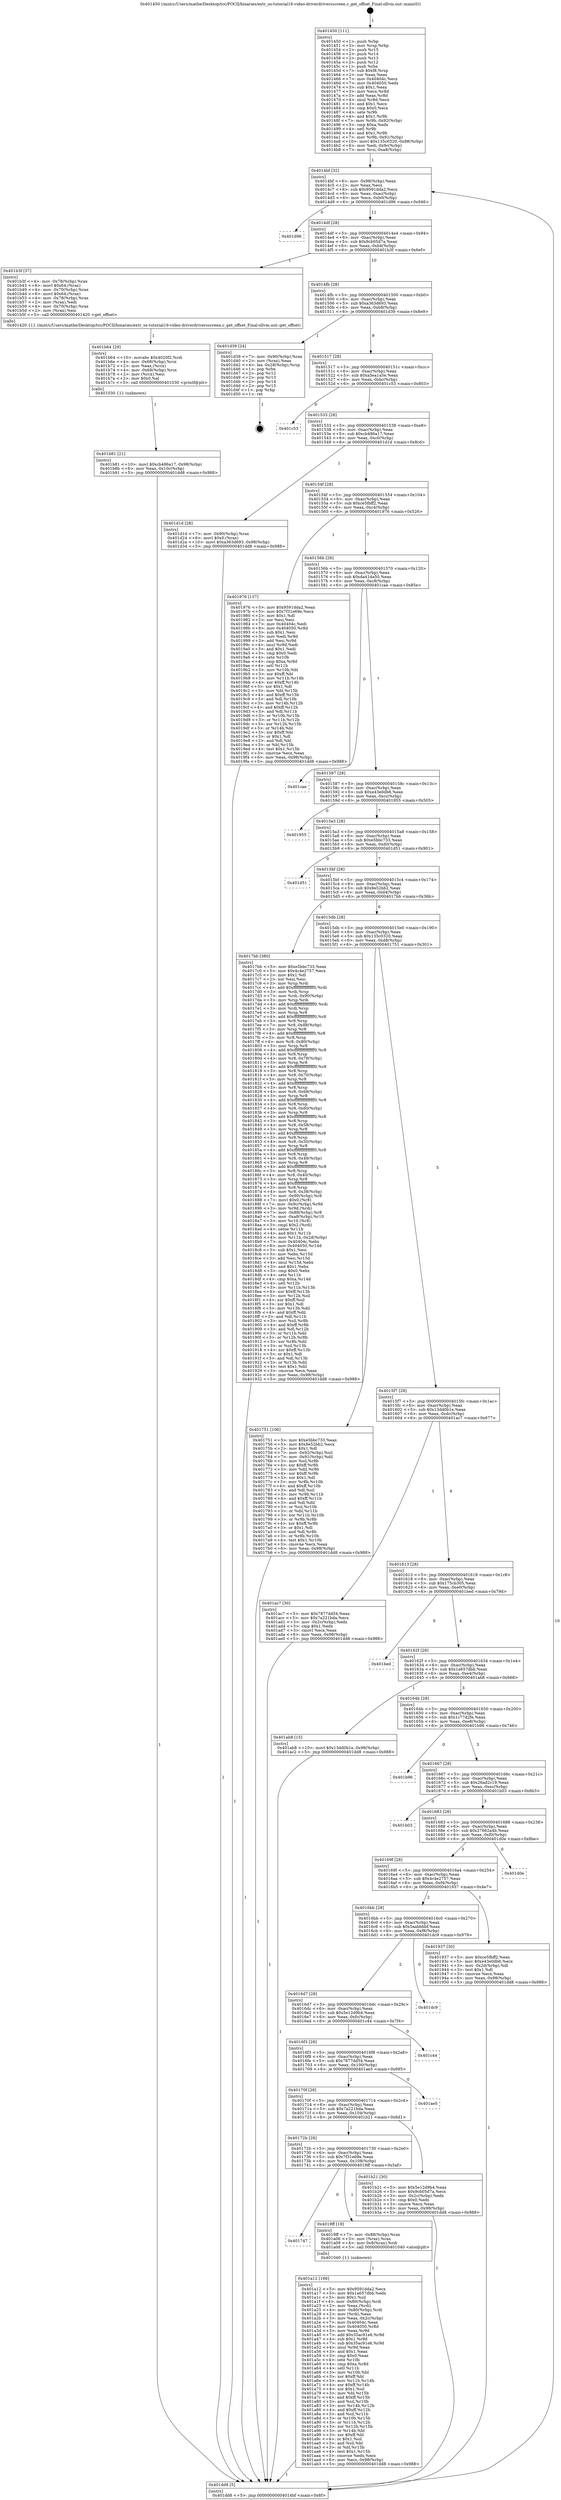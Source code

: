 digraph "0x401450" {
  label = "0x401450 (/mnt/c/Users/mathe/Desktop/tcc/POCII/binaries/extr_os-tutorial16-video-driverdriversscreen.c_get_offset_Final-ollvm.out::main(0))"
  labelloc = "t"
  node[shape=record]

  Entry [label="",width=0.3,height=0.3,shape=circle,fillcolor=black,style=filled]
  "0x4014bf" [label="{
     0x4014bf [32]\l
     | [instrs]\l
     &nbsp;&nbsp;0x4014bf \<+6\>: mov -0x98(%rbp),%eax\l
     &nbsp;&nbsp;0x4014c5 \<+2\>: mov %eax,%ecx\l
     &nbsp;&nbsp;0x4014c7 \<+6\>: sub $0x9591dda2,%ecx\l
     &nbsp;&nbsp;0x4014cd \<+6\>: mov %eax,-0xac(%rbp)\l
     &nbsp;&nbsp;0x4014d3 \<+6\>: mov %ecx,-0xb0(%rbp)\l
     &nbsp;&nbsp;0x4014d9 \<+6\>: je 0000000000401d96 \<main+0x946\>\l
  }"]
  "0x401d96" [label="{
     0x401d96\l
  }", style=dashed]
  "0x4014df" [label="{
     0x4014df [28]\l
     | [instrs]\l
     &nbsp;&nbsp;0x4014df \<+5\>: jmp 00000000004014e4 \<main+0x94\>\l
     &nbsp;&nbsp;0x4014e4 \<+6\>: mov -0xac(%rbp),%eax\l
     &nbsp;&nbsp;0x4014ea \<+5\>: sub $0x9cb05d7a,%eax\l
     &nbsp;&nbsp;0x4014ef \<+6\>: mov %eax,-0xb4(%rbp)\l
     &nbsp;&nbsp;0x4014f5 \<+6\>: je 0000000000401b3f \<main+0x6ef\>\l
  }"]
  Exit [label="",width=0.3,height=0.3,shape=circle,fillcolor=black,style=filled,peripheries=2]
  "0x401b3f" [label="{
     0x401b3f [37]\l
     | [instrs]\l
     &nbsp;&nbsp;0x401b3f \<+4\>: mov -0x78(%rbp),%rax\l
     &nbsp;&nbsp;0x401b43 \<+6\>: movl $0x64,(%rax)\l
     &nbsp;&nbsp;0x401b49 \<+4\>: mov -0x70(%rbp),%rax\l
     &nbsp;&nbsp;0x401b4d \<+6\>: movl $0x64,(%rax)\l
     &nbsp;&nbsp;0x401b53 \<+4\>: mov -0x78(%rbp),%rax\l
     &nbsp;&nbsp;0x401b57 \<+2\>: mov (%rax),%edi\l
     &nbsp;&nbsp;0x401b59 \<+4\>: mov -0x70(%rbp),%rax\l
     &nbsp;&nbsp;0x401b5d \<+2\>: mov (%rax),%esi\l
     &nbsp;&nbsp;0x401b5f \<+5\>: call 0000000000401420 \<get_offset\>\l
     | [calls]\l
     &nbsp;&nbsp;0x401420 \{1\} (/mnt/c/Users/mathe/Desktop/tcc/POCII/binaries/extr_os-tutorial16-video-driverdriversscreen.c_get_offset_Final-ollvm.out::get_offset)\l
  }"]
  "0x4014fb" [label="{
     0x4014fb [28]\l
     | [instrs]\l
     &nbsp;&nbsp;0x4014fb \<+5\>: jmp 0000000000401500 \<main+0xb0\>\l
     &nbsp;&nbsp;0x401500 \<+6\>: mov -0xac(%rbp),%eax\l
     &nbsp;&nbsp;0x401506 \<+5\>: sub $0xa363d693,%eax\l
     &nbsp;&nbsp;0x40150b \<+6\>: mov %eax,-0xb8(%rbp)\l
     &nbsp;&nbsp;0x401511 \<+6\>: je 0000000000401d39 \<main+0x8e9\>\l
  }"]
  "0x401b81" [label="{
     0x401b81 [21]\l
     | [instrs]\l
     &nbsp;&nbsp;0x401b81 \<+10\>: movl $0xcb486a17,-0x98(%rbp)\l
     &nbsp;&nbsp;0x401b8b \<+6\>: mov %eax,-0x10c(%rbp)\l
     &nbsp;&nbsp;0x401b91 \<+5\>: jmp 0000000000401dd8 \<main+0x988\>\l
  }"]
  "0x401d39" [label="{
     0x401d39 [24]\l
     | [instrs]\l
     &nbsp;&nbsp;0x401d39 \<+7\>: mov -0x90(%rbp),%rax\l
     &nbsp;&nbsp;0x401d40 \<+2\>: mov (%rax),%eax\l
     &nbsp;&nbsp;0x401d42 \<+4\>: lea -0x28(%rbp),%rsp\l
     &nbsp;&nbsp;0x401d46 \<+1\>: pop %rbx\l
     &nbsp;&nbsp;0x401d47 \<+2\>: pop %r12\l
     &nbsp;&nbsp;0x401d49 \<+2\>: pop %r13\l
     &nbsp;&nbsp;0x401d4b \<+2\>: pop %r14\l
     &nbsp;&nbsp;0x401d4d \<+2\>: pop %r15\l
     &nbsp;&nbsp;0x401d4f \<+1\>: pop %rbp\l
     &nbsp;&nbsp;0x401d50 \<+1\>: ret\l
  }"]
  "0x401517" [label="{
     0x401517 [28]\l
     | [instrs]\l
     &nbsp;&nbsp;0x401517 \<+5\>: jmp 000000000040151c \<main+0xcc\>\l
     &nbsp;&nbsp;0x40151c \<+6\>: mov -0xac(%rbp),%eax\l
     &nbsp;&nbsp;0x401522 \<+5\>: sub $0xa5ea1a5e,%eax\l
     &nbsp;&nbsp;0x401527 \<+6\>: mov %eax,-0xbc(%rbp)\l
     &nbsp;&nbsp;0x40152d \<+6\>: je 0000000000401c53 \<main+0x803\>\l
  }"]
  "0x401b64" [label="{
     0x401b64 [29]\l
     | [instrs]\l
     &nbsp;&nbsp;0x401b64 \<+10\>: movabs $0x4020f2,%rdi\l
     &nbsp;&nbsp;0x401b6e \<+4\>: mov -0x68(%rbp),%rcx\l
     &nbsp;&nbsp;0x401b72 \<+2\>: mov %eax,(%rcx)\l
     &nbsp;&nbsp;0x401b74 \<+4\>: mov -0x68(%rbp),%rcx\l
     &nbsp;&nbsp;0x401b78 \<+2\>: mov (%rcx),%esi\l
     &nbsp;&nbsp;0x401b7a \<+2\>: mov $0x0,%al\l
     &nbsp;&nbsp;0x401b7c \<+5\>: call 0000000000401030 \<printf@plt\>\l
     | [calls]\l
     &nbsp;&nbsp;0x401030 \{1\} (unknown)\l
  }"]
  "0x401c53" [label="{
     0x401c53\l
  }", style=dashed]
  "0x401533" [label="{
     0x401533 [28]\l
     | [instrs]\l
     &nbsp;&nbsp;0x401533 \<+5\>: jmp 0000000000401538 \<main+0xe8\>\l
     &nbsp;&nbsp;0x401538 \<+6\>: mov -0xac(%rbp),%eax\l
     &nbsp;&nbsp;0x40153e \<+5\>: sub $0xcb486a17,%eax\l
     &nbsp;&nbsp;0x401543 \<+6\>: mov %eax,-0xc0(%rbp)\l
     &nbsp;&nbsp;0x401549 \<+6\>: je 0000000000401d1d \<main+0x8cd\>\l
  }"]
  "0x401a12" [label="{
     0x401a12 [166]\l
     | [instrs]\l
     &nbsp;&nbsp;0x401a12 \<+5\>: mov $0x9591dda2,%ecx\l
     &nbsp;&nbsp;0x401a17 \<+5\>: mov $0x1a657dbb,%edx\l
     &nbsp;&nbsp;0x401a1c \<+3\>: mov $0x1,%sil\l
     &nbsp;&nbsp;0x401a1f \<+4\>: mov -0x80(%rbp),%rdi\l
     &nbsp;&nbsp;0x401a23 \<+2\>: mov %eax,(%rdi)\l
     &nbsp;&nbsp;0x401a25 \<+4\>: mov -0x80(%rbp),%rdi\l
     &nbsp;&nbsp;0x401a29 \<+2\>: mov (%rdi),%eax\l
     &nbsp;&nbsp;0x401a2b \<+3\>: mov %eax,-0x2c(%rbp)\l
     &nbsp;&nbsp;0x401a2e \<+7\>: mov 0x40404c,%eax\l
     &nbsp;&nbsp;0x401a35 \<+8\>: mov 0x404050,%r8d\l
     &nbsp;&nbsp;0x401a3d \<+3\>: mov %eax,%r9d\l
     &nbsp;&nbsp;0x401a40 \<+7\>: add $0x35ac91e6,%r9d\l
     &nbsp;&nbsp;0x401a47 \<+4\>: sub $0x1,%r9d\l
     &nbsp;&nbsp;0x401a4b \<+7\>: sub $0x35ac91e6,%r9d\l
     &nbsp;&nbsp;0x401a52 \<+4\>: imul %r9d,%eax\l
     &nbsp;&nbsp;0x401a56 \<+3\>: and $0x1,%eax\l
     &nbsp;&nbsp;0x401a59 \<+3\>: cmp $0x0,%eax\l
     &nbsp;&nbsp;0x401a5c \<+4\>: sete %r10b\l
     &nbsp;&nbsp;0x401a60 \<+4\>: cmp $0xa,%r8d\l
     &nbsp;&nbsp;0x401a64 \<+4\>: setl %r11b\l
     &nbsp;&nbsp;0x401a68 \<+3\>: mov %r10b,%bl\l
     &nbsp;&nbsp;0x401a6b \<+3\>: xor $0xff,%bl\l
     &nbsp;&nbsp;0x401a6e \<+3\>: mov %r11b,%r14b\l
     &nbsp;&nbsp;0x401a71 \<+4\>: xor $0xff,%r14b\l
     &nbsp;&nbsp;0x401a75 \<+4\>: xor $0x1,%sil\l
     &nbsp;&nbsp;0x401a79 \<+3\>: mov %bl,%r15b\l
     &nbsp;&nbsp;0x401a7c \<+4\>: and $0xff,%r15b\l
     &nbsp;&nbsp;0x401a80 \<+3\>: and %sil,%r10b\l
     &nbsp;&nbsp;0x401a83 \<+3\>: mov %r14b,%r12b\l
     &nbsp;&nbsp;0x401a86 \<+4\>: and $0xff,%r12b\l
     &nbsp;&nbsp;0x401a8a \<+3\>: and %sil,%r11b\l
     &nbsp;&nbsp;0x401a8d \<+3\>: or %r10b,%r15b\l
     &nbsp;&nbsp;0x401a90 \<+3\>: or %r11b,%r12b\l
     &nbsp;&nbsp;0x401a93 \<+3\>: xor %r12b,%r15b\l
     &nbsp;&nbsp;0x401a96 \<+3\>: or %r14b,%bl\l
     &nbsp;&nbsp;0x401a99 \<+3\>: xor $0xff,%bl\l
     &nbsp;&nbsp;0x401a9c \<+4\>: or $0x1,%sil\l
     &nbsp;&nbsp;0x401aa0 \<+3\>: and %sil,%bl\l
     &nbsp;&nbsp;0x401aa3 \<+3\>: or %bl,%r15b\l
     &nbsp;&nbsp;0x401aa6 \<+4\>: test $0x1,%r15b\l
     &nbsp;&nbsp;0x401aaa \<+3\>: cmovne %edx,%ecx\l
     &nbsp;&nbsp;0x401aad \<+6\>: mov %ecx,-0x98(%rbp)\l
     &nbsp;&nbsp;0x401ab3 \<+5\>: jmp 0000000000401dd8 \<main+0x988\>\l
  }"]
  "0x401d1d" [label="{
     0x401d1d [28]\l
     | [instrs]\l
     &nbsp;&nbsp;0x401d1d \<+7\>: mov -0x90(%rbp),%rax\l
     &nbsp;&nbsp;0x401d24 \<+6\>: movl $0x0,(%rax)\l
     &nbsp;&nbsp;0x401d2a \<+10\>: movl $0xa363d693,-0x98(%rbp)\l
     &nbsp;&nbsp;0x401d34 \<+5\>: jmp 0000000000401dd8 \<main+0x988\>\l
  }"]
  "0x40154f" [label="{
     0x40154f [28]\l
     | [instrs]\l
     &nbsp;&nbsp;0x40154f \<+5\>: jmp 0000000000401554 \<main+0x104\>\l
     &nbsp;&nbsp;0x401554 \<+6\>: mov -0xac(%rbp),%eax\l
     &nbsp;&nbsp;0x40155a \<+5\>: sub $0xce5fbff2,%eax\l
     &nbsp;&nbsp;0x40155f \<+6\>: mov %eax,-0xc4(%rbp)\l
     &nbsp;&nbsp;0x401565 \<+6\>: je 0000000000401976 \<main+0x526\>\l
  }"]
  "0x401747" [label="{
     0x401747\l
  }", style=dashed]
  "0x401976" [label="{
     0x401976 [137]\l
     | [instrs]\l
     &nbsp;&nbsp;0x401976 \<+5\>: mov $0x9591dda2,%eax\l
     &nbsp;&nbsp;0x40197b \<+5\>: mov $0x7f31e69e,%ecx\l
     &nbsp;&nbsp;0x401980 \<+2\>: mov $0x1,%dl\l
     &nbsp;&nbsp;0x401982 \<+2\>: xor %esi,%esi\l
     &nbsp;&nbsp;0x401984 \<+7\>: mov 0x40404c,%edi\l
     &nbsp;&nbsp;0x40198b \<+8\>: mov 0x404050,%r8d\l
     &nbsp;&nbsp;0x401993 \<+3\>: sub $0x1,%esi\l
     &nbsp;&nbsp;0x401996 \<+3\>: mov %edi,%r9d\l
     &nbsp;&nbsp;0x401999 \<+3\>: add %esi,%r9d\l
     &nbsp;&nbsp;0x40199c \<+4\>: imul %r9d,%edi\l
     &nbsp;&nbsp;0x4019a0 \<+3\>: and $0x1,%edi\l
     &nbsp;&nbsp;0x4019a3 \<+3\>: cmp $0x0,%edi\l
     &nbsp;&nbsp;0x4019a6 \<+4\>: sete %r10b\l
     &nbsp;&nbsp;0x4019aa \<+4\>: cmp $0xa,%r8d\l
     &nbsp;&nbsp;0x4019ae \<+4\>: setl %r11b\l
     &nbsp;&nbsp;0x4019b2 \<+3\>: mov %r10b,%bl\l
     &nbsp;&nbsp;0x4019b5 \<+3\>: xor $0xff,%bl\l
     &nbsp;&nbsp;0x4019b8 \<+3\>: mov %r11b,%r14b\l
     &nbsp;&nbsp;0x4019bb \<+4\>: xor $0xff,%r14b\l
     &nbsp;&nbsp;0x4019bf \<+3\>: xor $0x1,%dl\l
     &nbsp;&nbsp;0x4019c2 \<+3\>: mov %bl,%r15b\l
     &nbsp;&nbsp;0x4019c5 \<+4\>: and $0xff,%r15b\l
     &nbsp;&nbsp;0x4019c9 \<+3\>: and %dl,%r10b\l
     &nbsp;&nbsp;0x4019cc \<+3\>: mov %r14b,%r12b\l
     &nbsp;&nbsp;0x4019cf \<+4\>: and $0xff,%r12b\l
     &nbsp;&nbsp;0x4019d3 \<+3\>: and %dl,%r11b\l
     &nbsp;&nbsp;0x4019d6 \<+3\>: or %r10b,%r15b\l
     &nbsp;&nbsp;0x4019d9 \<+3\>: or %r11b,%r12b\l
     &nbsp;&nbsp;0x4019dc \<+3\>: xor %r12b,%r15b\l
     &nbsp;&nbsp;0x4019df \<+3\>: or %r14b,%bl\l
     &nbsp;&nbsp;0x4019e2 \<+3\>: xor $0xff,%bl\l
     &nbsp;&nbsp;0x4019e5 \<+3\>: or $0x1,%dl\l
     &nbsp;&nbsp;0x4019e8 \<+2\>: and %dl,%bl\l
     &nbsp;&nbsp;0x4019ea \<+3\>: or %bl,%r15b\l
     &nbsp;&nbsp;0x4019ed \<+4\>: test $0x1,%r15b\l
     &nbsp;&nbsp;0x4019f1 \<+3\>: cmovne %ecx,%eax\l
     &nbsp;&nbsp;0x4019f4 \<+6\>: mov %eax,-0x98(%rbp)\l
     &nbsp;&nbsp;0x4019fa \<+5\>: jmp 0000000000401dd8 \<main+0x988\>\l
  }"]
  "0x40156b" [label="{
     0x40156b [28]\l
     | [instrs]\l
     &nbsp;&nbsp;0x40156b \<+5\>: jmp 0000000000401570 \<main+0x120\>\l
     &nbsp;&nbsp;0x401570 \<+6\>: mov -0xac(%rbp),%eax\l
     &nbsp;&nbsp;0x401576 \<+5\>: sub $0xda41da50,%eax\l
     &nbsp;&nbsp;0x40157b \<+6\>: mov %eax,-0xc8(%rbp)\l
     &nbsp;&nbsp;0x401581 \<+6\>: je 0000000000401cae \<main+0x85e\>\l
  }"]
  "0x4019ff" [label="{
     0x4019ff [19]\l
     | [instrs]\l
     &nbsp;&nbsp;0x4019ff \<+7\>: mov -0x88(%rbp),%rax\l
     &nbsp;&nbsp;0x401a06 \<+3\>: mov (%rax),%rax\l
     &nbsp;&nbsp;0x401a09 \<+4\>: mov 0x8(%rax),%rdi\l
     &nbsp;&nbsp;0x401a0d \<+5\>: call 0000000000401040 \<atoi@plt\>\l
     | [calls]\l
     &nbsp;&nbsp;0x401040 \{1\} (unknown)\l
  }"]
  "0x401cae" [label="{
     0x401cae\l
  }", style=dashed]
  "0x401587" [label="{
     0x401587 [28]\l
     | [instrs]\l
     &nbsp;&nbsp;0x401587 \<+5\>: jmp 000000000040158c \<main+0x13c\>\l
     &nbsp;&nbsp;0x40158c \<+6\>: mov -0xac(%rbp),%eax\l
     &nbsp;&nbsp;0x401592 \<+5\>: sub $0xe43e0db6,%eax\l
     &nbsp;&nbsp;0x401597 \<+6\>: mov %eax,-0xcc(%rbp)\l
     &nbsp;&nbsp;0x40159d \<+6\>: je 0000000000401955 \<main+0x505\>\l
  }"]
  "0x40172b" [label="{
     0x40172b [28]\l
     | [instrs]\l
     &nbsp;&nbsp;0x40172b \<+5\>: jmp 0000000000401730 \<main+0x2e0\>\l
     &nbsp;&nbsp;0x401730 \<+6\>: mov -0xac(%rbp),%eax\l
     &nbsp;&nbsp;0x401736 \<+5\>: sub $0x7f31e69e,%eax\l
     &nbsp;&nbsp;0x40173b \<+6\>: mov %eax,-0x108(%rbp)\l
     &nbsp;&nbsp;0x401741 \<+6\>: je 00000000004019ff \<main+0x5af\>\l
  }"]
  "0x401955" [label="{
     0x401955\l
  }", style=dashed]
  "0x4015a3" [label="{
     0x4015a3 [28]\l
     | [instrs]\l
     &nbsp;&nbsp;0x4015a3 \<+5\>: jmp 00000000004015a8 \<main+0x158\>\l
     &nbsp;&nbsp;0x4015a8 \<+6\>: mov -0xac(%rbp),%eax\l
     &nbsp;&nbsp;0x4015ae \<+5\>: sub $0xe5bbc733,%eax\l
     &nbsp;&nbsp;0x4015b3 \<+6\>: mov %eax,-0xd0(%rbp)\l
     &nbsp;&nbsp;0x4015b9 \<+6\>: je 0000000000401d51 \<main+0x901\>\l
  }"]
  "0x401b21" [label="{
     0x401b21 [30]\l
     | [instrs]\l
     &nbsp;&nbsp;0x401b21 \<+5\>: mov $0x5e12d9b4,%eax\l
     &nbsp;&nbsp;0x401b26 \<+5\>: mov $0x9cb05d7a,%ecx\l
     &nbsp;&nbsp;0x401b2b \<+3\>: mov -0x2c(%rbp),%edx\l
     &nbsp;&nbsp;0x401b2e \<+3\>: cmp $0x0,%edx\l
     &nbsp;&nbsp;0x401b31 \<+3\>: cmove %ecx,%eax\l
     &nbsp;&nbsp;0x401b34 \<+6\>: mov %eax,-0x98(%rbp)\l
     &nbsp;&nbsp;0x401b3a \<+5\>: jmp 0000000000401dd8 \<main+0x988\>\l
  }"]
  "0x401d51" [label="{
     0x401d51\l
  }", style=dashed]
  "0x4015bf" [label="{
     0x4015bf [28]\l
     | [instrs]\l
     &nbsp;&nbsp;0x4015bf \<+5\>: jmp 00000000004015c4 \<main+0x174\>\l
     &nbsp;&nbsp;0x4015c4 \<+6\>: mov -0xac(%rbp),%eax\l
     &nbsp;&nbsp;0x4015ca \<+5\>: sub $0x8e52bb2,%eax\l
     &nbsp;&nbsp;0x4015cf \<+6\>: mov %eax,-0xd4(%rbp)\l
     &nbsp;&nbsp;0x4015d5 \<+6\>: je 00000000004017bb \<main+0x36b\>\l
  }"]
  "0x40170f" [label="{
     0x40170f [28]\l
     | [instrs]\l
     &nbsp;&nbsp;0x40170f \<+5\>: jmp 0000000000401714 \<main+0x2c4\>\l
     &nbsp;&nbsp;0x401714 \<+6\>: mov -0xac(%rbp),%eax\l
     &nbsp;&nbsp;0x40171a \<+5\>: sub $0x7a221bda,%eax\l
     &nbsp;&nbsp;0x40171f \<+6\>: mov %eax,-0x104(%rbp)\l
     &nbsp;&nbsp;0x401725 \<+6\>: je 0000000000401b21 \<main+0x6d1\>\l
  }"]
  "0x4017bb" [label="{
     0x4017bb [380]\l
     | [instrs]\l
     &nbsp;&nbsp;0x4017bb \<+5\>: mov $0xe5bbc733,%eax\l
     &nbsp;&nbsp;0x4017c0 \<+5\>: mov $0x4c4e2757,%ecx\l
     &nbsp;&nbsp;0x4017c5 \<+2\>: mov $0x1,%dl\l
     &nbsp;&nbsp;0x4017c7 \<+2\>: xor %esi,%esi\l
     &nbsp;&nbsp;0x4017c9 \<+3\>: mov %rsp,%rdi\l
     &nbsp;&nbsp;0x4017cc \<+4\>: add $0xfffffffffffffff0,%rdi\l
     &nbsp;&nbsp;0x4017d0 \<+3\>: mov %rdi,%rsp\l
     &nbsp;&nbsp;0x4017d3 \<+7\>: mov %rdi,-0x90(%rbp)\l
     &nbsp;&nbsp;0x4017da \<+3\>: mov %rsp,%rdi\l
     &nbsp;&nbsp;0x4017dd \<+4\>: add $0xfffffffffffffff0,%rdi\l
     &nbsp;&nbsp;0x4017e1 \<+3\>: mov %rdi,%rsp\l
     &nbsp;&nbsp;0x4017e4 \<+3\>: mov %rsp,%r8\l
     &nbsp;&nbsp;0x4017e7 \<+4\>: add $0xfffffffffffffff0,%r8\l
     &nbsp;&nbsp;0x4017eb \<+3\>: mov %r8,%rsp\l
     &nbsp;&nbsp;0x4017ee \<+7\>: mov %r8,-0x88(%rbp)\l
     &nbsp;&nbsp;0x4017f5 \<+3\>: mov %rsp,%r8\l
     &nbsp;&nbsp;0x4017f8 \<+4\>: add $0xfffffffffffffff0,%r8\l
     &nbsp;&nbsp;0x4017fc \<+3\>: mov %r8,%rsp\l
     &nbsp;&nbsp;0x4017ff \<+4\>: mov %r8,-0x80(%rbp)\l
     &nbsp;&nbsp;0x401803 \<+3\>: mov %rsp,%r8\l
     &nbsp;&nbsp;0x401806 \<+4\>: add $0xfffffffffffffff0,%r8\l
     &nbsp;&nbsp;0x40180a \<+3\>: mov %r8,%rsp\l
     &nbsp;&nbsp;0x40180d \<+4\>: mov %r8,-0x78(%rbp)\l
     &nbsp;&nbsp;0x401811 \<+3\>: mov %rsp,%r8\l
     &nbsp;&nbsp;0x401814 \<+4\>: add $0xfffffffffffffff0,%r8\l
     &nbsp;&nbsp;0x401818 \<+3\>: mov %r8,%rsp\l
     &nbsp;&nbsp;0x40181b \<+4\>: mov %r8,-0x70(%rbp)\l
     &nbsp;&nbsp;0x40181f \<+3\>: mov %rsp,%r8\l
     &nbsp;&nbsp;0x401822 \<+4\>: add $0xfffffffffffffff0,%r8\l
     &nbsp;&nbsp;0x401826 \<+3\>: mov %r8,%rsp\l
     &nbsp;&nbsp;0x401829 \<+4\>: mov %r8,-0x68(%rbp)\l
     &nbsp;&nbsp;0x40182d \<+3\>: mov %rsp,%r8\l
     &nbsp;&nbsp;0x401830 \<+4\>: add $0xfffffffffffffff0,%r8\l
     &nbsp;&nbsp;0x401834 \<+3\>: mov %r8,%rsp\l
     &nbsp;&nbsp;0x401837 \<+4\>: mov %r8,-0x60(%rbp)\l
     &nbsp;&nbsp;0x40183b \<+3\>: mov %rsp,%r8\l
     &nbsp;&nbsp;0x40183e \<+4\>: add $0xfffffffffffffff0,%r8\l
     &nbsp;&nbsp;0x401842 \<+3\>: mov %r8,%rsp\l
     &nbsp;&nbsp;0x401845 \<+4\>: mov %r8,-0x58(%rbp)\l
     &nbsp;&nbsp;0x401849 \<+3\>: mov %rsp,%r8\l
     &nbsp;&nbsp;0x40184c \<+4\>: add $0xfffffffffffffff0,%r8\l
     &nbsp;&nbsp;0x401850 \<+3\>: mov %r8,%rsp\l
     &nbsp;&nbsp;0x401853 \<+4\>: mov %r8,-0x50(%rbp)\l
     &nbsp;&nbsp;0x401857 \<+3\>: mov %rsp,%r8\l
     &nbsp;&nbsp;0x40185a \<+4\>: add $0xfffffffffffffff0,%r8\l
     &nbsp;&nbsp;0x40185e \<+3\>: mov %r8,%rsp\l
     &nbsp;&nbsp;0x401861 \<+4\>: mov %r8,-0x48(%rbp)\l
     &nbsp;&nbsp;0x401865 \<+3\>: mov %rsp,%r8\l
     &nbsp;&nbsp;0x401868 \<+4\>: add $0xfffffffffffffff0,%r8\l
     &nbsp;&nbsp;0x40186c \<+3\>: mov %r8,%rsp\l
     &nbsp;&nbsp;0x40186f \<+4\>: mov %r8,-0x40(%rbp)\l
     &nbsp;&nbsp;0x401873 \<+3\>: mov %rsp,%r8\l
     &nbsp;&nbsp;0x401876 \<+4\>: add $0xfffffffffffffff0,%r8\l
     &nbsp;&nbsp;0x40187a \<+3\>: mov %r8,%rsp\l
     &nbsp;&nbsp;0x40187d \<+4\>: mov %r8,-0x38(%rbp)\l
     &nbsp;&nbsp;0x401881 \<+7\>: mov -0x90(%rbp),%r8\l
     &nbsp;&nbsp;0x401888 \<+7\>: movl $0x0,(%r8)\l
     &nbsp;&nbsp;0x40188f \<+7\>: mov -0x9c(%rbp),%r9d\l
     &nbsp;&nbsp;0x401896 \<+3\>: mov %r9d,(%rdi)\l
     &nbsp;&nbsp;0x401899 \<+7\>: mov -0x88(%rbp),%r8\l
     &nbsp;&nbsp;0x4018a0 \<+7\>: mov -0xa8(%rbp),%r10\l
     &nbsp;&nbsp;0x4018a7 \<+3\>: mov %r10,(%r8)\l
     &nbsp;&nbsp;0x4018aa \<+3\>: cmpl $0x2,(%rdi)\l
     &nbsp;&nbsp;0x4018ad \<+4\>: setne %r11b\l
     &nbsp;&nbsp;0x4018b1 \<+4\>: and $0x1,%r11b\l
     &nbsp;&nbsp;0x4018b5 \<+4\>: mov %r11b,-0x2d(%rbp)\l
     &nbsp;&nbsp;0x4018b9 \<+7\>: mov 0x40404c,%ebx\l
     &nbsp;&nbsp;0x4018c0 \<+8\>: mov 0x404050,%r14d\l
     &nbsp;&nbsp;0x4018c8 \<+3\>: sub $0x1,%esi\l
     &nbsp;&nbsp;0x4018cb \<+3\>: mov %ebx,%r15d\l
     &nbsp;&nbsp;0x4018ce \<+3\>: add %esi,%r15d\l
     &nbsp;&nbsp;0x4018d1 \<+4\>: imul %r15d,%ebx\l
     &nbsp;&nbsp;0x4018d5 \<+3\>: and $0x1,%ebx\l
     &nbsp;&nbsp;0x4018d8 \<+3\>: cmp $0x0,%ebx\l
     &nbsp;&nbsp;0x4018db \<+4\>: sete %r11b\l
     &nbsp;&nbsp;0x4018df \<+4\>: cmp $0xa,%r14d\l
     &nbsp;&nbsp;0x4018e3 \<+4\>: setl %r12b\l
     &nbsp;&nbsp;0x4018e7 \<+3\>: mov %r11b,%r13b\l
     &nbsp;&nbsp;0x4018ea \<+4\>: xor $0xff,%r13b\l
     &nbsp;&nbsp;0x4018ee \<+3\>: mov %r12b,%sil\l
     &nbsp;&nbsp;0x4018f1 \<+4\>: xor $0xff,%sil\l
     &nbsp;&nbsp;0x4018f5 \<+3\>: xor $0x1,%dl\l
     &nbsp;&nbsp;0x4018f8 \<+3\>: mov %r13b,%dil\l
     &nbsp;&nbsp;0x4018fb \<+4\>: and $0xff,%dil\l
     &nbsp;&nbsp;0x4018ff \<+3\>: and %dl,%r11b\l
     &nbsp;&nbsp;0x401902 \<+3\>: mov %sil,%r8b\l
     &nbsp;&nbsp;0x401905 \<+4\>: and $0xff,%r8b\l
     &nbsp;&nbsp;0x401909 \<+3\>: and %dl,%r12b\l
     &nbsp;&nbsp;0x40190c \<+3\>: or %r11b,%dil\l
     &nbsp;&nbsp;0x40190f \<+3\>: or %r12b,%r8b\l
     &nbsp;&nbsp;0x401912 \<+3\>: xor %r8b,%dil\l
     &nbsp;&nbsp;0x401915 \<+3\>: or %sil,%r13b\l
     &nbsp;&nbsp;0x401918 \<+4\>: xor $0xff,%r13b\l
     &nbsp;&nbsp;0x40191c \<+3\>: or $0x1,%dl\l
     &nbsp;&nbsp;0x40191f \<+3\>: and %dl,%r13b\l
     &nbsp;&nbsp;0x401922 \<+3\>: or %r13b,%dil\l
     &nbsp;&nbsp;0x401925 \<+4\>: test $0x1,%dil\l
     &nbsp;&nbsp;0x401929 \<+3\>: cmovne %ecx,%eax\l
     &nbsp;&nbsp;0x40192c \<+6\>: mov %eax,-0x98(%rbp)\l
     &nbsp;&nbsp;0x401932 \<+5\>: jmp 0000000000401dd8 \<main+0x988\>\l
  }"]
  "0x4015db" [label="{
     0x4015db [28]\l
     | [instrs]\l
     &nbsp;&nbsp;0x4015db \<+5\>: jmp 00000000004015e0 \<main+0x190\>\l
     &nbsp;&nbsp;0x4015e0 \<+6\>: mov -0xac(%rbp),%eax\l
     &nbsp;&nbsp;0x4015e6 \<+5\>: sub $0x135c0320,%eax\l
     &nbsp;&nbsp;0x4015eb \<+6\>: mov %eax,-0xd8(%rbp)\l
     &nbsp;&nbsp;0x4015f1 \<+6\>: je 0000000000401751 \<main+0x301\>\l
  }"]
  "0x401ae5" [label="{
     0x401ae5\l
  }", style=dashed]
  "0x401751" [label="{
     0x401751 [106]\l
     | [instrs]\l
     &nbsp;&nbsp;0x401751 \<+5\>: mov $0xe5bbc733,%eax\l
     &nbsp;&nbsp;0x401756 \<+5\>: mov $0x8e52bb2,%ecx\l
     &nbsp;&nbsp;0x40175b \<+2\>: mov $0x1,%dl\l
     &nbsp;&nbsp;0x40175d \<+7\>: mov -0x92(%rbp),%sil\l
     &nbsp;&nbsp;0x401764 \<+7\>: mov -0x91(%rbp),%dil\l
     &nbsp;&nbsp;0x40176b \<+3\>: mov %sil,%r8b\l
     &nbsp;&nbsp;0x40176e \<+4\>: xor $0xff,%r8b\l
     &nbsp;&nbsp;0x401772 \<+3\>: mov %dil,%r9b\l
     &nbsp;&nbsp;0x401775 \<+4\>: xor $0xff,%r9b\l
     &nbsp;&nbsp;0x401779 \<+3\>: xor $0x1,%dl\l
     &nbsp;&nbsp;0x40177c \<+3\>: mov %r8b,%r10b\l
     &nbsp;&nbsp;0x40177f \<+4\>: and $0xff,%r10b\l
     &nbsp;&nbsp;0x401783 \<+3\>: and %dl,%sil\l
     &nbsp;&nbsp;0x401786 \<+3\>: mov %r9b,%r11b\l
     &nbsp;&nbsp;0x401789 \<+4\>: and $0xff,%r11b\l
     &nbsp;&nbsp;0x40178d \<+3\>: and %dl,%dil\l
     &nbsp;&nbsp;0x401790 \<+3\>: or %sil,%r10b\l
     &nbsp;&nbsp;0x401793 \<+3\>: or %dil,%r11b\l
     &nbsp;&nbsp;0x401796 \<+3\>: xor %r11b,%r10b\l
     &nbsp;&nbsp;0x401799 \<+3\>: or %r9b,%r8b\l
     &nbsp;&nbsp;0x40179c \<+4\>: xor $0xff,%r8b\l
     &nbsp;&nbsp;0x4017a0 \<+3\>: or $0x1,%dl\l
     &nbsp;&nbsp;0x4017a3 \<+3\>: and %dl,%r8b\l
     &nbsp;&nbsp;0x4017a6 \<+3\>: or %r8b,%r10b\l
     &nbsp;&nbsp;0x4017a9 \<+4\>: test $0x1,%r10b\l
     &nbsp;&nbsp;0x4017ad \<+3\>: cmovne %ecx,%eax\l
     &nbsp;&nbsp;0x4017b0 \<+6\>: mov %eax,-0x98(%rbp)\l
     &nbsp;&nbsp;0x4017b6 \<+5\>: jmp 0000000000401dd8 \<main+0x988\>\l
  }"]
  "0x4015f7" [label="{
     0x4015f7 [28]\l
     | [instrs]\l
     &nbsp;&nbsp;0x4015f7 \<+5\>: jmp 00000000004015fc \<main+0x1ac\>\l
     &nbsp;&nbsp;0x4015fc \<+6\>: mov -0xac(%rbp),%eax\l
     &nbsp;&nbsp;0x401602 \<+5\>: sub $0x13dd0b1e,%eax\l
     &nbsp;&nbsp;0x401607 \<+6\>: mov %eax,-0xdc(%rbp)\l
     &nbsp;&nbsp;0x40160d \<+6\>: je 0000000000401ac7 \<main+0x677\>\l
  }"]
  "0x401dd8" [label="{
     0x401dd8 [5]\l
     | [instrs]\l
     &nbsp;&nbsp;0x401dd8 \<+5\>: jmp 00000000004014bf \<main+0x6f\>\l
  }"]
  "0x401450" [label="{
     0x401450 [111]\l
     | [instrs]\l
     &nbsp;&nbsp;0x401450 \<+1\>: push %rbp\l
     &nbsp;&nbsp;0x401451 \<+3\>: mov %rsp,%rbp\l
     &nbsp;&nbsp;0x401454 \<+2\>: push %r15\l
     &nbsp;&nbsp;0x401456 \<+2\>: push %r14\l
     &nbsp;&nbsp;0x401458 \<+2\>: push %r13\l
     &nbsp;&nbsp;0x40145a \<+2\>: push %r12\l
     &nbsp;&nbsp;0x40145c \<+1\>: push %rbx\l
     &nbsp;&nbsp;0x40145d \<+7\>: sub $0xf8,%rsp\l
     &nbsp;&nbsp;0x401464 \<+2\>: xor %eax,%eax\l
     &nbsp;&nbsp;0x401466 \<+7\>: mov 0x40404c,%ecx\l
     &nbsp;&nbsp;0x40146d \<+7\>: mov 0x404050,%edx\l
     &nbsp;&nbsp;0x401474 \<+3\>: sub $0x1,%eax\l
     &nbsp;&nbsp;0x401477 \<+3\>: mov %ecx,%r8d\l
     &nbsp;&nbsp;0x40147a \<+3\>: add %eax,%r8d\l
     &nbsp;&nbsp;0x40147d \<+4\>: imul %r8d,%ecx\l
     &nbsp;&nbsp;0x401481 \<+3\>: and $0x1,%ecx\l
     &nbsp;&nbsp;0x401484 \<+3\>: cmp $0x0,%ecx\l
     &nbsp;&nbsp;0x401487 \<+4\>: sete %r9b\l
     &nbsp;&nbsp;0x40148b \<+4\>: and $0x1,%r9b\l
     &nbsp;&nbsp;0x40148f \<+7\>: mov %r9b,-0x92(%rbp)\l
     &nbsp;&nbsp;0x401496 \<+3\>: cmp $0xa,%edx\l
     &nbsp;&nbsp;0x401499 \<+4\>: setl %r9b\l
     &nbsp;&nbsp;0x40149d \<+4\>: and $0x1,%r9b\l
     &nbsp;&nbsp;0x4014a1 \<+7\>: mov %r9b,-0x91(%rbp)\l
     &nbsp;&nbsp;0x4014a8 \<+10\>: movl $0x135c0320,-0x98(%rbp)\l
     &nbsp;&nbsp;0x4014b2 \<+6\>: mov %edi,-0x9c(%rbp)\l
     &nbsp;&nbsp;0x4014b8 \<+7\>: mov %rsi,-0xa8(%rbp)\l
  }"]
  "0x4016f3" [label="{
     0x4016f3 [28]\l
     | [instrs]\l
     &nbsp;&nbsp;0x4016f3 \<+5\>: jmp 00000000004016f8 \<main+0x2a8\>\l
     &nbsp;&nbsp;0x4016f8 \<+6\>: mov -0xac(%rbp),%eax\l
     &nbsp;&nbsp;0x4016fe \<+5\>: sub $0x7877dd54,%eax\l
     &nbsp;&nbsp;0x401703 \<+6\>: mov %eax,-0x100(%rbp)\l
     &nbsp;&nbsp;0x401709 \<+6\>: je 0000000000401ae5 \<main+0x695\>\l
  }"]
  "0x401c44" [label="{
     0x401c44\l
  }", style=dashed]
  "0x401ac7" [label="{
     0x401ac7 [30]\l
     | [instrs]\l
     &nbsp;&nbsp;0x401ac7 \<+5\>: mov $0x7877dd54,%eax\l
     &nbsp;&nbsp;0x401acc \<+5\>: mov $0x7a221bda,%ecx\l
     &nbsp;&nbsp;0x401ad1 \<+3\>: mov -0x2c(%rbp),%edx\l
     &nbsp;&nbsp;0x401ad4 \<+3\>: cmp $0x1,%edx\l
     &nbsp;&nbsp;0x401ad7 \<+3\>: cmovl %ecx,%eax\l
     &nbsp;&nbsp;0x401ada \<+6\>: mov %eax,-0x98(%rbp)\l
     &nbsp;&nbsp;0x401ae0 \<+5\>: jmp 0000000000401dd8 \<main+0x988\>\l
  }"]
  "0x401613" [label="{
     0x401613 [28]\l
     | [instrs]\l
     &nbsp;&nbsp;0x401613 \<+5\>: jmp 0000000000401618 \<main+0x1c8\>\l
     &nbsp;&nbsp;0x401618 \<+6\>: mov -0xac(%rbp),%eax\l
     &nbsp;&nbsp;0x40161e \<+5\>: sub $0x175cb305,%eax\l
     &nbsp;&nbsp;0x401623 \<+6\>: mov %eax,-0xe0(%rbp)\l
     &nbsp;&nbsp;0x401629 \<+6\>: je 0000000000401bed \<main+0x79d\>\l
  }"]
  "0x4016d7" [label="{
     0x4016d7 [28]\l
     | [instrs]\l
     &nbsp;&nbsp;0x4016d7 \<+5\>: jmp 00000000004016dc \<main+0x28c\>\l
     &nbsp;&nbsp;0x4016dc \<+6\>: mov -0xac(%rbp),%eax\l
     &nbsp;&nbsp;0x4016e2 \<+5\>: sub $0x5e12d9b4,%eax\l
     &nbsp;&nbsp;0x4016e7 \<+6\>: mov %eax,-0xfc(%rbp)\l
     &nbsp;&nbsp;0x4016ed \<+6\>: je 0000000000401c44 \<main+0x7f4\>\l
  }"]
  "0x401bed" [label="{
     0x401bed\l
  }", style=dashed]
  "0x40162f" [label="{
     0x40162f [28]\l
     | [instrs]\l
     &nbsp;&nbsp;0x40162f \<+5\>: jmp 0000000000401634 \<main+0x1e4\>\l
     &nbsp;&nbsp;0x401634 \<+6\>: mov -0xac(%rbp),%eax\l
     &nbsp;&nbsp;0x40163a \<+5\>: sub $0x1a657dbb,%eax\l
     &nbsp;&nbsp;0x40163f \<+6\>: mov %eax,-0xe4(%rbp)\l
     &nbsp;&nbsp;0x401645 \<+6\>: je 0000000000401ab8 \<main+0x668\>\l
  }"]
  "0x401dc9" [label="{
     0x401dc9\l
  }", style=dashed]
  "0x401ab8" [label="{
     0x401ab8 [15]\l
     | [instrs]\l
     &nbsp;&nbsp;0x401ab8 \<+10\>: movl $0x13dd0b1e,-0x98(%rbp)\l
     &nbsp;&nbsp;0x401ac2 \<+5\>: jmp 0000000000401dd8 \<main+0x988\>\l
  }"]
  "0x40164b" [label="{
     0x40164b [28]\l
     | [instrs]\l
     &nbsp;&nbsp;0x40164b \<+5\>: jmp 0000000000401650 \<main+0x200\>\l
     &nbsp;&nbsp;0x401650 \<+6\>: mov -0xac(%rbp),%eax\l
     &nbsp;&nbsp;0x401656 \<+5\>: sub $0x1c77d2fe,%eax\l
     &nbsp;&nbsp;0x40165b \<+6\>: mov %eax,-0xe8(%rbp)\l
     &nbsp;&nbsp;0x401661 \<+6\>: je 0000000000401b96 \<main+0x746\>\l
  }"]
  "0x4016bb" [label="{
     0x4016bb [28]\l
     | [instrs]\l
     &nbsp;&nbsp;0x4016bb \<+5\>: jmp 00000000004016c0 \<main+0x270\>\l
     &nbsp;&nbsp;0x4016c0 \<+6\>: mov -0xac(%rbp),%eax\l
     &nbsp;&nbsp;0x4016c6 \<+5\>: sub $0x5aabbbbf,%eax\l
     &nbsp;&nbsp;0x4016cb \<+6\>: mov %eax,-0xf8(%rbp)\l
     &nbsp;&nbsp;0x4016d1 \<+6\>: je 0000000000401dc9 \<main+0x979\>\l
  }"]
  "0x401b96" [label="{
     0x401b96\l
  }", style=dashed]
  "0x401667" [label="{
     0x401667 [28]\l
     | [instrs]\l
     &nbsp;&nbsp;0x401667 \<+5\>: jmp 000000000040166c \<main+0x21c\>\l
     &nbsp;&nbsp;0x40166c \<+6\>: mov -0xac(%rbp),%eax\l
     &nbsp;&nbsp;0x401672 \<+5\>: sub $0x26ad2c19,%eax\l
     &nbsp;&nbsp;0x401677 \<+6\>: mov %eax,-0xec(%rbp)\l
     &nbsp;&nbsp;0x40167d \<+6\>: je 0000000000401b03 \<main+0x6b3\>\l
  }"]
  "0x401937" [label="{
     0x401937 [30]\l
     | [instrs]\l
     &nbsp;&nbsp;0x401937 \<+5\>: mov $0xce5fbff2,%eax\l
     &nbsp;&nbsp;0x40193c \<+5\>: mov $0xe43e0db6,%ecx\l
     &nbsp;&nbsp;0x401941 \<+3\>: mov -0x2d(%rbp),%dl\l
     &nbsp;&nbsp;0x401944 \<+3\>: test $0x1,%dl\l
     &nbsp;&nbsp;0x401947 \<+3\>: cmovne %ecx,%eax\l
     &nbsp;&nbsp;0x40194a \<+6\>: mov %eax,-0x98(%rbp)\l
     &nbsp;&nbsp;0x401950 \<+5\>: jmp 0000000000401dd8 \<main+0x988\>\l
  }"]
  "0x401b03" [label="{
     0x401b03\l
  }", style=dashed]
  "0x401683" [label="{
     0x401683 [28]\l
     | [instrs]\l
     &nbsp;&nbsp;0x401683 \<+5\>: jmp 0000000000401688 \<main+0x238\>\l
     &nbsp;&nbsp;0x401688 \<+6\>: mov -0xac(%rbp),%eax\l
     &nbsp;&nbsp;0x40168e \<+5\>: sub $0x27662a4b,%eax\l
     &nbsp;&nbsp;0x401693 \<+6\>: mov %eax,-0xf0(%rbp)\l
     &nbsp;&nbsp;0x401699 \<+6\>: je 0000000000401d0e \<main+0x8be\>\l
  }"]
  "0x40169f" [label="{
     0x40169f [28]\l
     | [instrs]\l
     &nbsp;&nbsp;0x40169f \<+5\>: jmp 00000000004016a4 \<main+0x254\>\l
     &nbsp;&nbsp;0x4016a4 \<+6\>: mov -0xac(%rbp),%eax\l
     &nbsp;&nbsp;0x4016aa \<+5\>: sub $0x4c4e2757,%eax\l
     &nbsp;&nbsp;0x4016af \<+6\>: mov %eax,-0xf4(%rbp)\l
     &nbsp;&nbsp;0x4016b5 \<+6\>: je 0000000000401937 \<main+0x4e7\>\l
  }"]
  "0x401d0e" [label="{
     0x401d0e\l
  }", style=dashed]
  Entry -> "0x401450" [label=" 1"]
  "0x4014bf" -> "0x401d96" [label=" 0"]
  "0x4014bf" -> "0x4014df" [label=" 11"]
  "0x401d39" -> Exit [label=" 1"]
  "0x4014df" -> "0x401b3f" [label=" 1"]
  "0x4014df" -> "0x4014fb" [label=" 10"]
  "0x401d1d" -> "0x401dd8" [label=" 1"]
  "0x4014fb" -> "0x401d39" [label=" 1"]
  "0x4014fb" -> "0x401517" [label=" 9"]
  "0x401b81" -> "0x401dd8" [label=" 1"]
  "0x401517" -> "0x401c53" [label=" 0"]
  "0x401517" -> "0x401533" [label=" 9"]
  "0x401b64" -> "0x401b81" [label=" 1"]
  "0x401533" -> "0x401d1d" [label=" 1"]
  "0x401533" -> "0x40154f" [label=" 8"]
  "0x401b3f" -> "0x401b64" [label=" 1"]
  "0x40154f" -> "0x401976" [label=" 1"]
  "0x40154f" -> "0x40156b" [label=" 7"]
  "0x401b21" -> "0x401dd8" [label=" 1"]
  "0x40156b" -> "0x401cae" [label=" 0"]
  "0x40156b" -> "0x401587" [label=" 7"]
  "0x401ac7" -> "0x401dd8" [label=" 1"]
  "0x401587" -> "0x401955" [label=" 0"]
  "0x401587" -> "0x4015a3" [label=" 7"]
  "0x401a12" -> "0x401dd8" [label=" 1"]
  "0x4015a3" -> "0x401d51" [label=" 0"]
  "0x4015a3" -> "0x4015bf" [label=" 7"]
  "0x4019ff" -> "0x401a12" [label=" 1"]
  "0x4015bf" -> "0x4017bb" [label=" 1"]
  "0x4015bf" -> "0x4015db" [label=" 6"]
  "0x40172b" -> "0x4019ff" [label=" 1"]
  "0x4015db" -> "0x401751" [label=" 1"]
  "0x4015db" -> "0x4015f7" [label=" 5"]
  "0x401751" -> "0x401dd8" [label=" 1"]
  "0x401450" -> "0x4014bf" [label=" 1"]
  "0x401dd8" -> "0x4014bf" [label=" 10"]
  "0x401ab8" -> "0x401dd8" [label=" 1"]
  "0x4017bb" -> "0x401dd8" [label=" 1"]
  "0x40170f" -> "0x401b21" [label=" 1"]
  "0x4015f7" -> "0x401ac7" [label=" 1"]
  "0x4015f7" -> "0x401613" [label=" 4"]
  "0x40172b" -> "0x401747" [label=" 0"]
  "0x401613" -> "0x401bed" [label=" 0"]
  "0x401613" -> "0x40162f" [label=" 4"]
  "0x4016f3" -> "0x401ae5" [label=" 0"]
  "0x40162f" -> "0x401ab8" [label=" 1"]
  "0x40162f" -> "0x40164b" [label=" 3"]
  "0x40170f" -> "0x40172b" [label=" 1"]
  "0x40164b" -> "0x401b96" [label=" 0"]
  "0x40164b" -> "0x401667" [label=" 3"]
  "0x4016d7" -> "0x401c44" [label=" 0"]
  "0x401667" -> "0x401b03" [label=" 0"]
  "0x401667" -> "0x401683" [label=" 3"]
  "0x4016f3" -> "0x40170f" [label=" 2"]
  "0x401683" -> "0x401d0e" [label=" 0"]
  "0x401683" -> "0x40169f" [label=" 3"]
  "0x4016bb" -> "0x4016d7" [label=" 2"]
  "0x40169f" -> "0x401937" [label=" 1"]
  "0x40169f" -> "0x4016bb" [label=" 2"]
  "0x401937" -> "0x401dd8" [label=" 1"]
  "0x401976" -> "0x401dd8" [label=" 1"]
  "0x4016d7" -> "0x4016f3" [label=" 2"]
  "0x4016bb" -> "0x401dc9" [label=" 0"]
}
